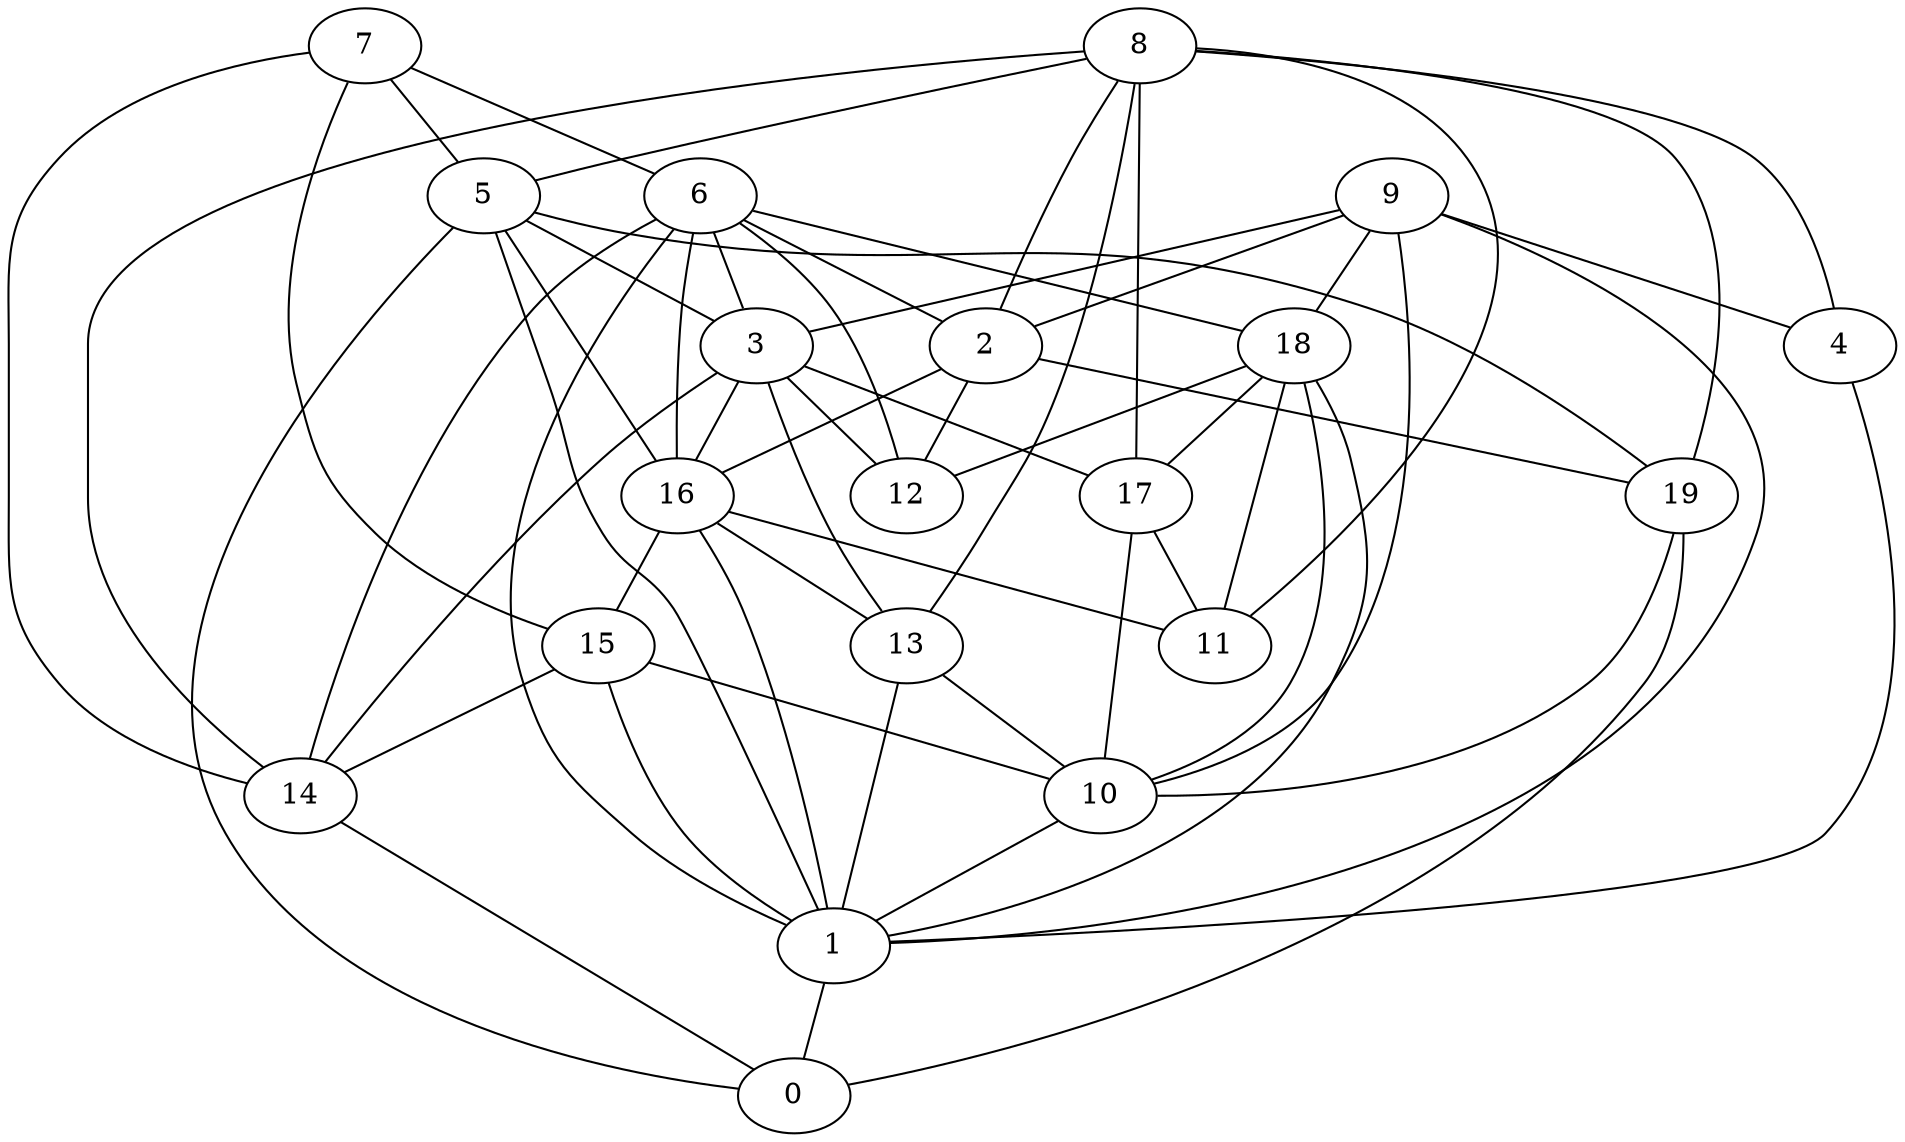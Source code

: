 digraph GG_graph {

subgraph G_graph {
edge [color = black]
"10" -> "1" [dir = none]
"2" -> "19" [dir = none]
"2" -> "12" [dir = none]
"7" -> "6" [dir = none]
"7" -> "14" [dir = none]
"7" -> "15" [dir = none]
"17" -> "11" [dir = none]
"5" -> "16" [dir = none]
"5" -> "19" [dir = none]
"8" -> "13" [dir = none]
"8" -> "14" [dir = none]
"8" -> "19" [dir = none]
"8" -> "2" [dir = none]
"8" -> "17" [dir = none]
"8" -> "5" [dir = none]
"8" -> "4" [dir = none]
"8" -> "11" [dir = none]
"16" -> "13" [dir = none]
"16" -> "15" [dir = none]
"3" -> "17" [dir = none]
"3" -> "16" [dir = none]
"3" -> "14" [dir = none]
"18" -> "10" [dir = none]
"18" -> "1" [dir = none]
"6" -> "12" [dir = none]
"6" -> "16" [dir = none]
"6" -> "1" [dir = none]
"6" -> "2" [dir = none]
"19" -> "0" [dir = none]
"1" -> "0" [dir = none]
"9" -> "2" [dir = none]
"9" -> "1" [dir = none]
"9" -> "4" [dir = none]
"4" -> "1" [dir = none]
"15" -> "14" [dir = none]
"15" -> "1" [dir = none]
"15" -> "10" [dir = none]
"13" -> "1" [dir = none]
"7" -> "5" [dir = none]
"19" -> "10" [dir = none]
"6" -> "14" [dir = none]
"3" -> "12" [dir = none]
"14" -> "0" [dir = none]
"3" -> "13" [dir = none]
"6" -> "18" [dir = none]
"6" -> "3" [dir = none]
"9" -> "10" [dir = none]
"13" -> "10" [dir = none]
"5" -> "3" [dir = none]
"5" -> "1" [dir = none]
"18" -> "11" [dir = none]
"18" -> "12" [dir = none]
"5" -> "0" [dir = none]
"16" -> "11" [dir = none]
"18" -> "17" [dir = none]
"17" -> "10" [dir = none]
"9" -> "3" [dir = none]
"9" -> "18" [dir = none]
"16" -> "1" [dir = none]
"2" -> "16" [dir = none]
}

}
